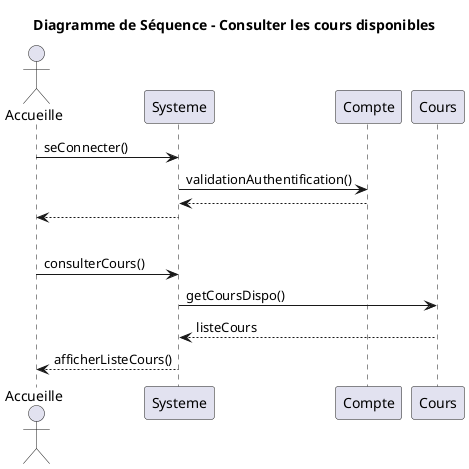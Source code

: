 @startuml
title Diagramme de Séquence - Consulter les cours disponibles
actor Accueille as Utilisateur
participant Systeme
participant Compte
participant Cours

'Connexion à un compte'
Utilisateur -> Systeme: seConnecter()
Systeme -> Compte: validationAuthentification()
return
Systeme --> Utilisateur

'Séparation'
|||

'Consulter les cours disponibles'
Utilisateur -> Systeme : consulterCours()
Systeme -> Cours : getCoursDispo()
Cours --> Systeme : listeCours
Systeme --> Utilisateur : afficherListeCours()

@enduml